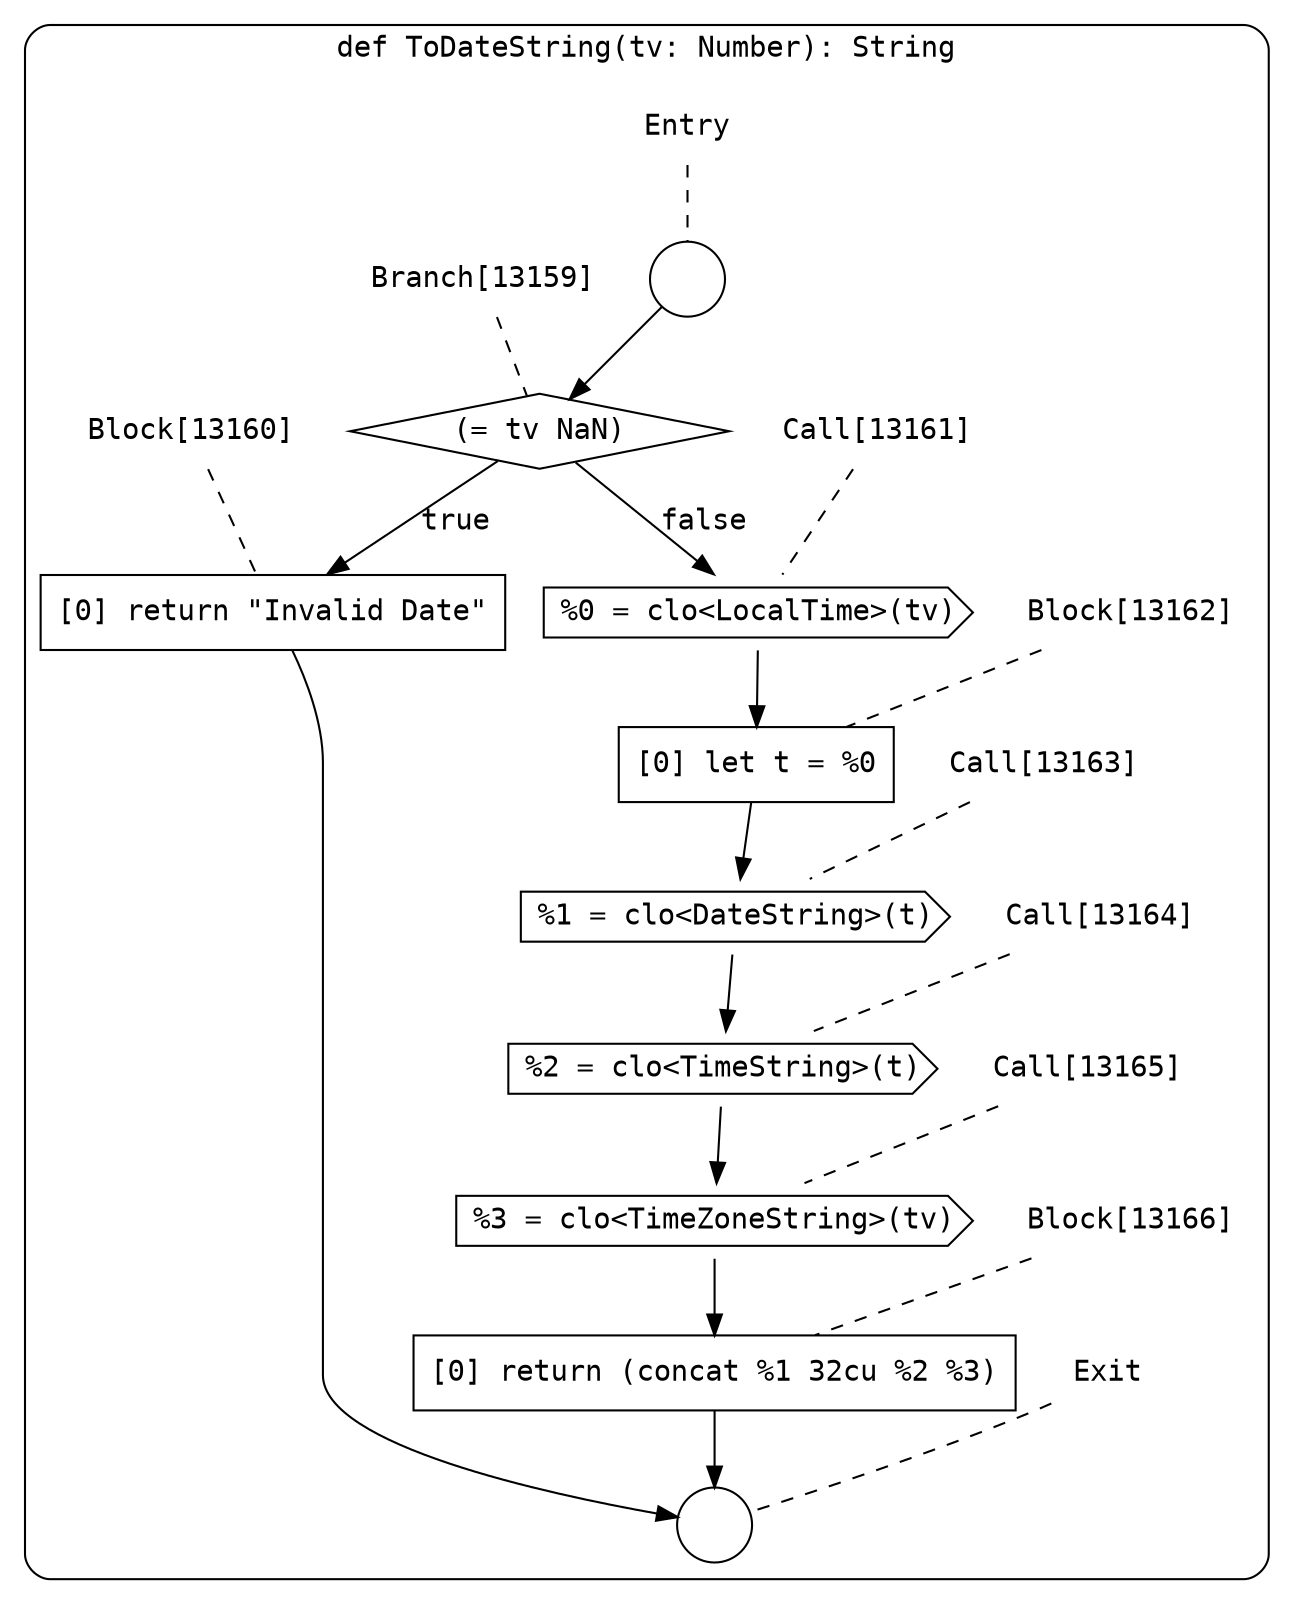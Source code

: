 digraph {
  graph [fontname = "Consolas"]
  node [fontname = "Consolas"]
  edge [fontname = "Consolas"]
  subgraph cluster2158 {
    label = "def ToDateString(tv: Number): String"
    style = rounded
    cluster2158_entry_name [shape=none, label=<<font color="black">Entry</font>>]
    cluster2158_entry_name -> cluster2158_entry [arrowhead=none, color="black", style=dashed]
    cluster2158_entry [shape=circle label=" " color="black" fillcolor="white" style=filled]
    cluster2158_entry -> node13159 [color="black"]
    cluster2158_exit_name [shape=none, label=<<font color="black">Exit</font>>]
    cluster2158_exit_name -> cluster2158_exit [arrowhead=none, color="black", style=dashed]
    cluster2158_exit [shape=circle label=" " color="black" fillcolor="white" style=filled]
    node13159_name [shape=none, label=<<font color="black">Branch[13159]</font>>]
    node13159_name -> node13159 [arrowhead=none, color="black", style=dashed]
    node13159 [shape=diamond, label=<<font color="black">(= tv NaN)</font>> color="black" fillcolor="white", style=filled]
    node13159 -> node13160 [label=<<font color="black">true</font>> color="black"]
    node13159 -> node13161 [label=<<font color="black">false</font>> color="black"]
    node13160_name [shape=none, label=<<font color="black">Block[13160]</font>>]
    node13160_name -> node13160 [arrowhead=none, color="black", style=dashed]
    node13160 [shape=box, label=<<font color="black">[0] return &quot;Invalid Date&quot;<BR ALIGN="LEFT"/></font>> color="black" fillcolor="white", style=filled]
    node13160 -> cluster2158_exit [color="black"]
    node13161_name [shape=none, label=<<font color="black">Call[13161]</font>>]
    node13161_name -> node13161 [arrowhead=none, color="black", style=dashed]
    node13161 [shape=cds, label=<<font color="black">%0 = clo&lt;LocalTime&gt;(tv)</font>> color="black" fillcolor="white", style=filled]
    node13161 -> node13162 [color="black"]
    node13162_name [shape=none, label=<<font color="black">Block[13162]</font>>]
    node13162_name -> node13162 [arrowhead=none, color="black", style=dashed]
    node13162 [shape=box, label=<<font color="black">[0] let t = %0<BR ALIGN="LEFT"/></font>> color="black" fillcolor="white", style=filled]
    node13162 -> node13163 [color="black"]
    node13163_name [shape=none, label=<<font color="black">Call[13163]</font>>]
    node13163_name -> node13163 [arrowhead=none, color="black", style=dashed]
    node13163 [shape=cds, label=<<font color="black">%1 = clo&lt;DateString&gt;(t)</font>> color="black" fillcolor="white", style=filled]
    node13163 -> node13164 [color="black"]
    node13164_name [shape=none, label=<<font color="black">Call[13164]</font>>]
    node13164_name -> node13164 [arrowhead=none, color="black", style=dashed]
    node13164 [shape=cds, label=<<font color="black">%2 = clo&lt;TimeString&gt;(t)</font>> color="black" fillcolor="white", style=filled]
    node13164 -> node13165 [color="black"]
    node13165_name [shape=none, label=<<font color="black">Call[13165]</font>>]
    node13165_name -> node13165 [arrowhead=none, color="black", style=dashed]
    node13165 [shape=cds, label=<<font color="black">%3 = clo&lt;TimeZoneString&gt;(tv)</font>> color="black" fillcolor="white", style=filled]
    node13165 -> node13166 [color="black"]
    node13166_name [shape=none, label=<<font color="black">Block[13166]</font>>]
    node13166_name -> node13166 [arrowhead=none, color="black", style=dashed]
    node13166 [shape=box, label=<<font color="black">[0] return (concat %1 32cu %2 %3)<BR ALIGN="LEFT"/></font>> color="black" fillcolor="white", style=filled]
    node13166 -> cluster2158_exit [color="black"]
  }
}